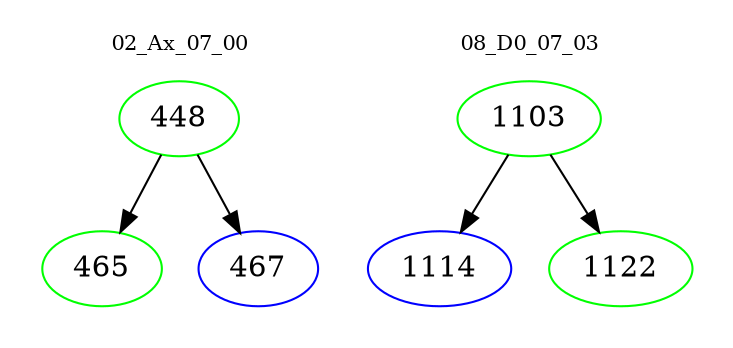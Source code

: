 digraph{
subgraph cluster_0 {
color = white
label = "02_Ax_07_00";
fontsize=10;
T0_448 [label="448", color="green"]
T0_448 -> T0_465 [color="black"]
T0_465 [label="465", color="green"]
T0_448 -> T0_467 [color="black"]
T0_467 [label="467", color="blue"]
}
subgraph cluster_1 {
color = white
label = "08_D0_07_03";
fontsize=10;
T1_1103 [label="1103", color="green"]
T1_1103 -> T1_1114 [color="black"]
T1_1114 [label="1114", color="blue"]
T1_1103 -> T1_1122 [color="black"]
T1_1122 [label="1122", color="green"]
}
}
